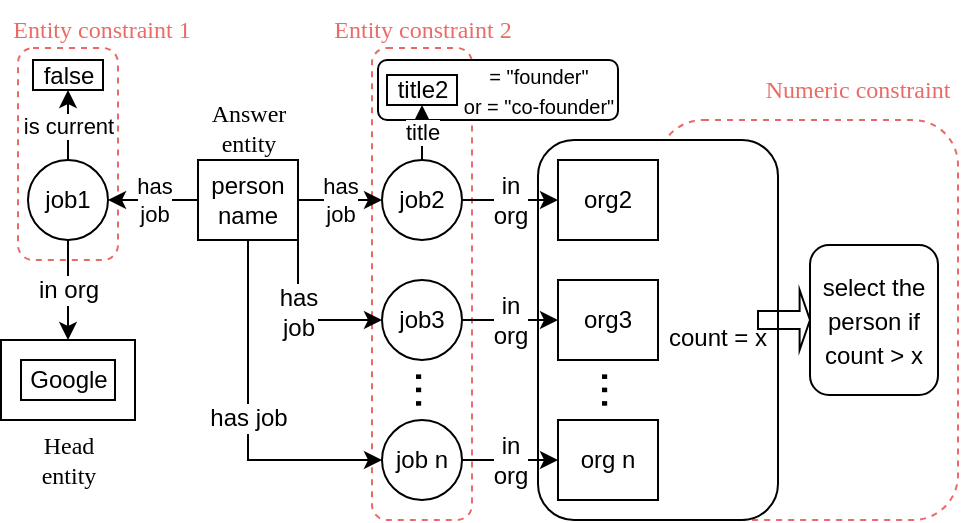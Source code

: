 <mxfile version="20.6.0" type="github">
  <diagram id="ldidZGyAPZVir1xh5pG7" name="Page-1">
    <mxGraphModel dx="658" dy="425" grid="1" gridSize="10" guides="1" tooltips="1" connect="1" arrows="1" fold="1" page="1" pageScale="1" pageWidth="850" pageHeight="1100" math="0" shadow="0">
      <root>
        <mxCell id="0" />
        <mxCell id="1" parent="0" />
        <mxCell id="S9HupeFHgvLmfnn3ni2o-51" value="" style="rounded=1;whiteSpace=wrap;html=1;fontFamily=Helvetica;fontSize=10;dashed=1;strokeColor=#EA6B66;" vertex="1" parent="1">
          <mxGeometry x="700" y="140" width="150" height="200" as="geometry" />
        </mxCell>
        <mxCell id="S9HupeFHgvLmfnn3ni2o-42" value="" style="rounded=1;whiteSpace=wrap;html=1;strokeColor=#000000;fontFamily=Helvetica;fontSize=24;fontColor=#000000;" vertex="1" parent="1">
          <mxGeometry x="640" y="150" width="120" height="190" as="geometry" />
        </mxCell>
        <mxCell id="S9HupeFHgvLmfnn3ni2o-27" value="" style="rounded=1;whiteSpace=wrap;html=1;fontFamily=Helvetica;fontSize=10;dashed=1;strokeColor=#EA6B66;" vertex="1" parent="1">
          <mxGeometry x="557" y="104" width="50" height="236" as="geometry" />
        </mxCell>
        <mxCell id="S9HupeFHgvLmfnn3ni2o-25" value="" style="rounded=1;whiteSpace=wrap;html=1;fontFamily=Helvetica;fontSize=10;dashed=1;strokeColor=#EA6B66;" vertex="1" parent="1">
          <mxGeometry x="380" y="104" width="50" height="106" as="geometry" />
        </mxCell>
        <mxCell id="S9HupeFHgvLmfnn3ni2o-23" value="" style="rounded=1;whiteSpace=wrap;html=1;fontFamily=Helvetica;" vertex="1" parent="1">
          <mxGeometry x="560" y="110" width="120" height="30" as="geometry" />
        </mxCell>
        <mxCell id="S9HupeFHgvLmfnn3ni2o-6" value="" style="verticalLabelPosition=bottom;verticalAlign=top;html=1;shape=mxgraph.basic.frame;dx=10;whiteSpace=wrap;fontSize=14;fontColor=#000000;" vertex="1" parent="1">
          <mxGeometry x="371.5" y="250" width="67" height="40" as="geometry" />
        </mxCell>
        <mxCell id="S9HupeFHgvLmfnn3ni2o-7" value="Google" style="text;html=1;align=center;verticalAlign=middle;resizable=0;points=[];autosize=1;strokeColor=none;fillColor=none;" vertex="1" parent="1">
          <mxGeometry x="375" y="255" width="60" height="30" as="geometry" />
        </mxCell>
        <mxCell id="S9HupeFHgvLmfnn3ni2o-8" value="&lt;font face=&quot;Times New Roman&quot;&gt;Head&lt;br&gt;entity&lt;/font&gt;" style="text;html=1;align=center;verticalAlign=middle;resizable=0;points=[];autosize=1;strokeColor=none;fillColor=none;" vertex="1" parent="1">
          <mxGeometry x="380" y="290" width="50" height="40" as="geometry" />
        </mxCell>
        <mxCell id="S9HupeFHgvLmfnn3ni2o-17" value="is current" style="edgeStyle=orthogonalEdgeStyle;rounded=0;orthogonalLoop=1;jettySize=auto;html=1;exitX=0.5;exitY=0;exitDx=0;exitDy=0;entryX=0.5;entryY=1;entryDx=0;entryDy=0;fontFamily=Helvetica;" edge="1" parent="1" source="S9HupeFHgvLmfnn3ni2o-10" target="S9HupeFHgvLmfnn3ni2o-16">
          <mxGeometry relative="1" as="geometry" />
        </mxCell>
        <mxCell id="S9HupeFHgvLmfnn3ni2o-48" value="in org" style="edgeStyle=orthogonalEdgeStyle;rounded=0;orthogonalLoop=1;jettySize=auto;html=1;exitX=0.5;exitY=1;exitDx=0;exitDy=0;entryX=0.5;entryY=0;entryDx=0;entryDy=0;entryPerimeter=0;fontFamily=Helvetica;fontSize=12;fontColor=#000000;" edge="1" parent="1" source="S9HupeFHgvLmfnn3ni2o-10" target="S9HupeFHgvLmfnn3ni2o-6">
          <mxGeometry relative="1" as="geometry" />
        </mxCell>
        <mxCell id="S9HupeFHgvLmfnn3ni2o-10" value="&lt;font face=&quot;Helvetica&quot;&gt;job1&lt;/font&gt;" style="ellipse;whiteSpace=wrap;html=1;fontFamily=Times New Roman;" vertex="1" parent="1">
          <mxGeometry x="385" y="160" width="40" height="40" as="geometry" />
        </mxCell>
        <mxCell id="S9HupeFHgvLmfnn3ni2o-14" value="has&lt;br&gt;job" style="edgeStyle=orthogonalEdgeStyle;rounded=0;orthogonalLoop=1;jettySize=auto;html=1;exitX=0;exitY=0.5;exitDx=0;exitDy=0;entryX=1;entryY=0.5;entryDx=0;entryDy=0;fontFamily=Helvetica;" edge="1" parent="1" source="S9HupeFHgvLmfnn3ni2o-13" target="S9HupeFHgvLmfnn3ni2o-10">
          <mxGeometry relative="1" as="geometry" />
        </mxCell>
        <mxCell id="S9HupeFHgvLmfnn3ni2o-19" value="has&lt;br&gt;job" style="edgeStyle=orthogonalEdgeStyle;rounded=0;orthogonalLoop=1;jettySize=auto;html=1;exitX=1;exitY=0.5;exitDx=0;exitDy=0;entryX=0;entryY=0.5;entryDx=0;entryDy=0;fontFamily=Helvetica;" edge="1" parent="1" source="S9HupeFHgvLmfnn3ni2o-13" target="S9HupeFHgvLmfnn3ni2o-18">
          <mxGeometry relative="1" as="geometry" />
        </mxCell>
        <mxCell id="S9HupeFHgvLmfnn3ni2o-33" value="has&lt;br&gt;job" style="edgeStyle=orthogonalEdgeStyle;rounded=0;orthogonalLoop=1;jettySize=auto;html=1;exitX=1;exitY=0.75;exitDx=0;exitDy=0;entryX=0;entryY=0.5;entryDx=0;entryDy=0;fontFamily=Helvetica;fontSize=12;fontColor=#000000;" edge="1" parent="1" source="S9HupeFHgvLmfnn3ni2o-13" target="S9HupeFHgvLmfnn3ni2o-32">
          <mxGeometry relative="1" as="geometry">
            <Array as="points">
              <mxPoint x="520" y="240" />
            </Array>
          </mxGeometry>
        </mxCell>
        <mxCell id="S9HupeFHgvLmfnn3ni2o-37" value="has job" style="edgeStyle=orthogonalEdgeStyle;rounded=0;orthogonalLoop=1;jettySize=auto;html=1;exitX=0.5;exitY=1;exitDx=0;exitDy=0;entryX=0;entryY=0.5;entryDx=0;entryDy=0;fontFamily=Helvetica;fontSize=12;fontColor=#000000;" edge="1" parent="1" source="S9HupeFHgvLmfnn3ni2o-13" target="S9HupeFHgvLmfnn3ni2o-36">
          <mxGeometry relative="1" as="geometry" />
        </mxCell>
        <mxCell id="S9HupeFHgvLmfnn3ni2o-13" value="person&lt;br&gt;name" style="rounded=0;whiteSpace=wrap;html=1;fontFamily=Helvetica;" vertex="1" parent="1">
          <mxGeometry x="470" y="160" width="50" height="40" as="geometry" />
        </mxCell>
        <mxCell id="S9HupeFHgvLmfnn3ni2o-15" value="&lt;font face=&quot;Times New Roman&quot;&gt;Answer&lt;br&gt;entity&lt;/font&gt;" style="text;html=1;align=center;verticalAlign=middle;resizable=0;points=[];autosize=1;strokeColor=none;fillColor=none;" vertex="1" parent="1">
          <mxGeometry x="465" y="124" width="60" height="40" as="geometry" />
        </mxCell>
        <mxCell id="S9HupeFHgvLmfnn3ni2o-16" value="false" style="rounded=0;whiteSpace=wrap;html=1;fontFamily=Helvetica;" vertex="1" parent="1">
          <mxGeometry x="387.5" y="110" width="35" height="15" as="geometry" />
        </mxCell>
        <mxCell id="S9HupeFHgvLmfnn3ni2o-22" value="title" style="edgeStyle=orthogonalEdgeStyle;rounded=0;orthogonalLoop=1;jettySize=auto;html=1;exitX=0.5;exitY=0;exitDx=0;exitDy=0;entryX=0.5;entryY=1;entryDx=0;entryDy=0;fontFamily=Helvetica;" edge="1" parent="1" source="S9HupeFHgvLmfnn3ni2o-18" target="S9HupeFHgvLmfnn3ni2o-20">
          <mxGeometry relative="1" as="geometry" />
        </mxCell>
        <mxCell id="S9HupeFHgvLmfnn3ni2o-31" value="&lt;font face=&quot;Helvetica&quot; style=&quot;font-size: 12px;&quot; color=&quot;#000000&quot;&gt;in&lt;br&gt;org&lt;/font&gt;" style="edgeStyle=orthogonalEdgeStyle;rounded=0;orthogonalLoop=1;jettySize=auto;html=1;exitX=1;exitY=0.5;exitDx=0;exitDy=0;entryX=0;entryY=0.5;entryDx=0;entryDy=0;fontFamily=Times New Roman;fontSize=10;fontColor=#EA6B66;" edge="1" parent="1" source="S9HupeFHgvLmfnn3ni2o-18" target="S9HupeFHgvLmfnn3ni2o-30">
          <mxGeometry relative="1" as="geometry" />
        </mxCell>
        <mxCell id="S9HupeFHgvLmfnn3ni2o-18" value="&lt;font face=&quot;Helvetica&quot;&gt;job2&lt;/font&gt;" style="ellipse;whiteSpace=wrap;html=1;fontFamily=Times New Roman;" vertex="1" parent="1">
          <mxGeometry x="562" y="160" width="40" height="40" as="geometry" />
        </mxCell>
        <mxCell id="S9HupeFHgvLmfnn3ni2o-20" value="title2" style="rounded=0;whiteSpace=wrap;html=1;fontFamily=Helvetica;" vertex="1" parent="1">
          <mxGeometry x="564.5" y="117.5" width="35" height="15" as="geometry" />
        </mxCell>
        <mxCell id="S9HupeFHgvLmfnn3ni2o-24" value="&lt;font style=&quot;font-size: 10px;&quot;&gt;= &quot;founder&quot;&lt;br&gt;or = &quot;co-founder&quot;&lt;/font&gt;" style="text;html=1;strokeColor=none;fillColor=none;align=center;verticalAlign=middle;whiteSpace=wrap;rounded=0;fontFamily=Helvetica;" vertex="1" parent="1">
          <mxGeometry x="599.5" y="110" width="80.5" height="30" as="geometry" />
        </mxCell>
        <mxCell id="S9HupeFHgvLmfnn3ni2o-26" value="&lt;font style=&quot;font-size: 12px;&quot; color=&quot;#ea6b66&quot; face=&quot;Times New Roman&quot;&gt;Entity constraint 1&lt;/font&gt;" style="text;html=1;strokeColor=none;fillColor=none;align=center;verticalAlign=middle;whiteSpace=wrap;rounded=0;dashed=1;fontFamily=Helvetica;fontSize=10;" vertex="1" parent="1">
          <mxGeometry x="371.5" y="80" width="100" height="30" as="geometry" />
        </mxCell>
        <mxCell id="S9HupeFHgvLmfnn3ni2o-29" value="&lt;font style=&quot;font-size: 12px;&quot; color=&quot;#ea6b66&quot; face=&quot;Times New Roman&quot;&gt;Entity constraint 2&lt;/font&gt;" style="text;html=1;strokeColor=none;fillColor=none;align=center;verticalAlign=middle;whiteSpace=wrap;rounded=0;dashed=1;fontFamily=Helvetica;fontSize=10;" vertex="1" parent="1">
          <mxGeometry x="530.5" y="80" width="103" height="30" as="geometry" />
        </mxCell>
        <mxCell id="S9HupeFHgvLmfnn3ni2o-30" value="org2" style="rounded=0;whiteSpace=wrap;html=1;fontFamily=Helvetica;" vertex="1" parent="1">
          <mxGeometry x="650" y="160" width="50" height="40" as="geometry" />
        </mxCell>
        <mxCell id="S9HupeFHgvLmfnn3ni2o-35" value="in&lt;br&gt;org" style="edgeStyle=orthogonalEdgeStyle;rounded=0;orthogonalLoop=1;jettySize=auto;html=1;exitX=1;exitY=0.5;exitDx=0;exitDy=0;entryX=0;entryY=0.5;entryDx=0;entryDy=0;fontFamily=Helvetica;fontSize=12;fontColor=#000000;" edge="1" parent="1" source="S9HupeFHgvLmfnn3ni2o-32" target="S9HupeFHgvLmfnn3ni2o-34">
          <mxGeometry relative="1" as="geometry" />
        </mxCell>
        <mxCell id="S9HupeFHgvLmfnn3ni2o-32" value="&lt;font face=&quot;Helvetica&quot;&gt;job3&lt;/font&gt;" style="ellipse;whiteSpace=wrap;html=1;fontFamily=Times New Roman;" vertex="1" parent="1">
          <mxGeometry x="562" y="220" width="40" height="40" as="geometry" />
        </mxCell>
        <mxCell id="S9HupeFHgvLmfnn3ni2o-34" value="org3" style="rounded=0;whiteSpace=wrap;html=1;fontFamily=Helvetica;" vertex="1" parent="1">
          <mxGeometry x="650" y="220" width="50" height="40" as="geometry" />
        </mxCell>
        <mxCell id="S9HupeFHgvLmfnn3ni2o-39" value="in&lt;br&gt;org" style="edgeStyle=orthogonalEdgeStyle;rounded=0;orthogonalLoop=1;jettySize=auto;html=1;exitX=1;exitY=0.5;exitDx=0;exitDy=0;entryX=0;entryY=0.5;entryDx=0;entryDy=0;fontFamily=Helvetica;fontSize=12;fontColor=#000000;" edge="1" parent="1" source="S9HupeFHgvLmfnn3ni2o-36" target="S9HupeFHgvLmfnn3ni2o-38">
          <mxGeometry relative="1" as="geometry" />
        </mxCell>
        <mxCell id="S9HupeFHgvLmfnn3ni2o-36" value="&lt;font face=&quot;Helvetica&quot;&gt;job n&lt;/font&gt;" style="ellipse;whiteSpace=wrap;html=1;fontFamily=Times New Roman;" vertex="1" parent="1">
          <mxGeometry x="562" y="290" width="40" height="40" as="geometry" />
        </mxCell>
        <mxCell id="S9HupeFHgvLmfnn3ni2o-38" value="org n" style="rounded=0;whiteSpace=wrap;html=1;fontFamily=Helvetica;" vertex="1" parent="1">
          <mxGeometry x="650" y="290" width="50" height="40" as="geometry" />
        </mxCell>
        <mxCell id="S9HupeFHgvLmfnn3ni2o-40" value="&lt;font style=&quot;font-size: 24px;&quot;&gt;...&lt;/font&gt;" style="text;html=1;strokeColor=none;fillColor=none;align=center;verticalAlign=middle;whiteSpace=wrap;rounded=0;dashed=1;fontFamily=Helvetica;fontSize=12;fontColor=#000000;rotation=90;" vertex="1" parent="1">
          <mxGeometry x="557" y="260" width="60" height="30" as="geometry" />
        </mxCell>
        <mxCell id="S9HupeFHgvLmfnn3ni2o-41" value="&lt;font style=&quot;font-size: 24px;&quot;&gt;...&lt;/font&gt;" style="text;html=1;strokeColor=none;fillColor=none;align=center;verticalAlign=middle;whiteSpace=wrap;rounded=0;dashed=1;fontFamily=Helvetica;fontSize=12;fontColor=#000000;rotation=90;" vertex="1" parent="1">
          <mxGeometry x="650" y="260" width="60" height="30" as="geometry" />
        </mxCell>
        <mxCell id="S9HupeFHgvLmfnn3ni2o-43" value="&lt;span style=&quot;font-size: 12px;&quot;&gt;count = x&lt;/span&gt;" style="text;html=1;strokeColor=none;fillColor=none;align=center;verticalAlign=middle;whiteSpace=wrap;rounded=0;fontFamily=Helvetica;fontSize=24;fontColor=#000000;" vertex="1" parent="1">
          <mxGeometry x="700" y="230" width="60" height="30" as="geometry" />
        </mxCell>
        <mxCell id="S9HupeFHgvLmfnn3ni2o-44" value="" style="shape=singleArrow;whiteSpace=wrap;html=1;fontSize=14;fontColor=#000000;fillColor=none;" vertex="1" parent="1">
          <mxGeometry x="750" y="225" width="26" height="30" as="geometry" />
        </mxCell>
        <mxCell id="S9HupeFHgvLmfnn3ni2o-45" value="&lt;font style=&quot;font-size: 12px;&quot;&gt;select the person if count &amp;gt; x&lt;/font&gt;" style="rounded=1;whiteSpace=wrap;html=1;fontSize=14;fontColor=#000000;fillColor=none;" vertex="1" parent="1">
          <mxGeometry x="776" y="202.5" width="64" height="75" as="geometry" />
        </mxCell>
        <mxCell id="S9HupeFHgvLmfnn3ni2o-52" value="&lt;font style=&quot;font-size: 12px;&quot; color=&quot;#ea6b66&quot; face=&quot;Times New Roman&quot;&gt;Numeric constraint&lt;/font&gt;" style="text;html=1;strokeColor=none;fillColor=none;align=center;verticalAlign=middle;whiteSpace=wrap;rounded=0;dashed=1;fontFamily=Helvetica;fontSize=10;" vertex="1" parent="1">
          <mxGeometry x="750" y="110" width="100" height="30" as="geometry" />
        </mxCell>
      </root>
    </mxGraphModel>
  </diagram>
</mxfile>
